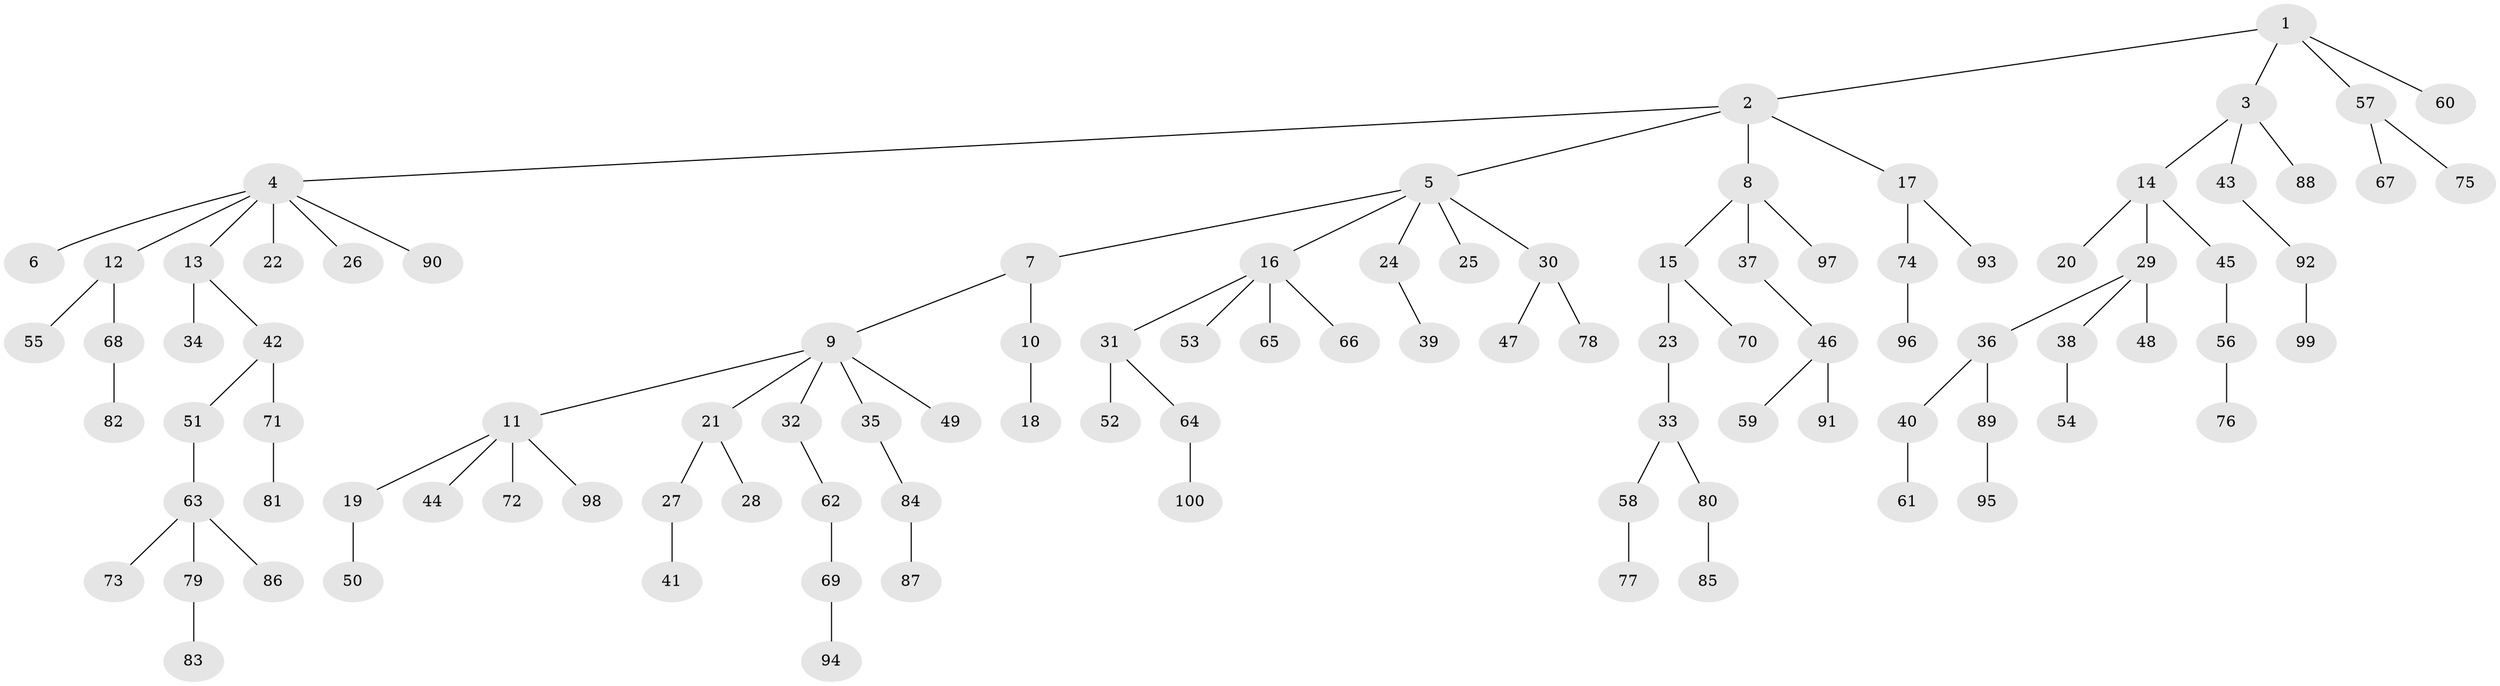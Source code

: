 // Generated by graph-tools (version 1.1) at 2025/11/02/21/25 10:11:10]
// undirected, 100 vertices, 99 edges
graph export_dot {
graph [start="1"]
  node [color=gray90,style=filled];
  1;
  2;
  3;
  4;
  5;
  6;
  7;
  8;
  9;
  10;
  11;
  12;
  13;
  14;
  15;
  16;
  17;
  18;
  19;
  20;
  21;
  22;
  23;
  24;
  25;
  26;
  27;
  28;
  29;
  30;
  31;
  32;
  33;
  34;
  35;
  36;
  37;
  38;
  39;
  40;
  41;
  42;
  43;
  44;
  45;
  46;
  47;
  48;
  49;
  50;
  51;
  52;
  53;
  54;
  55;
  56;
  57;
  58;
  59;
  60;
  61;
  62;
  63;
  64;
  65;
  66;
  67;
  68;
  69;
  70;
  71;
  72;
  73;
  74;
  75;
  76;
  77;
  78;
  79;
  80;
  81;
  82;
  83;
  84;
  85;
  86;
  87;
  88;
  89;
  90;
  91;
  92;
  93;
  94;
  95;
  96;
  97;
  98;
  99;
  100;
  1 -- 2;
  1 -- 3;
  1 -- 57;
  1 -- 60;
  2 -- 4;
  2 -- 5;
  2 -- 8;
  2 -- 17;
  3 -- 14;
  3 -- 43;
  3 -- 88;
  4 -- 6;
  4 -- 12;
  4 -- 13;
  4 -- 22;
  4 -- 26;
  4 -- 90;
  5 -- 7;
  5 -- 16;
  5 -- 24;
  5 -- 25;
  5 -- 30;
  7 -- 9;
  7 -- 10;
  8 -- 15;
  8 -- 37;
  8 -- 97;
  9 -- 11;
  9 -- 21;
  9 -- 32;
  9 -- 35;
  9 -- 49;
  10 -- 18;
  11 -- 19;
  11 -- 44;
  11 -- 72;
  11 -- 98;
  12 -- 55;
  12 -- 68;
  13 -- 34;
  13 -- 42;
  14 -- 20;
  14 -- 29;
  14 -- 45;
  15 -- 23;
  15 -- 70;
  16 -- 31;
  16 -- 53;
  16 -- 65;
  16 -- 66;
  17 -- 74;
  17 -- 93;
  19 -- 50;
  21 -- 27;
  21 -- 28;
  23 -- 33;
  24 -- 39;
  27 -- 41;
  29 -- 36;
  29 -- 38;
  29 -- 48;
  30 -- 47;
  30 -- 78;
  31 -- 52;
  31 -- 64;
  32 -- 62;
  33 -- 58;
  33 -- 80;
  35 -- 84;
  36 -- 40;
  36 -- 89;
  37 -- 46;
  38 -- 54;
  40 -- 61;
  42 -- 51;
  42 -- 71;
  43 -- 92;
  45 -- 56;
  46 -- 59;
  46 -- 91;
  51 -- 63;
  56 -- 76;
  57 -- 67;
  57 -- 75;
  58 -- 77;
  62 -- 69;
  63 -- 73;
  63 -- 79;
  63 -- 86;
  64 -- 100;
  68 -- 82;
  69 -- 94;
  71 -- 81;
  74 -- 96;
  79 -- 83;
  80 -- 85;
  84 -- 87;
  89 -- 95;
  92 -- 99;
}

